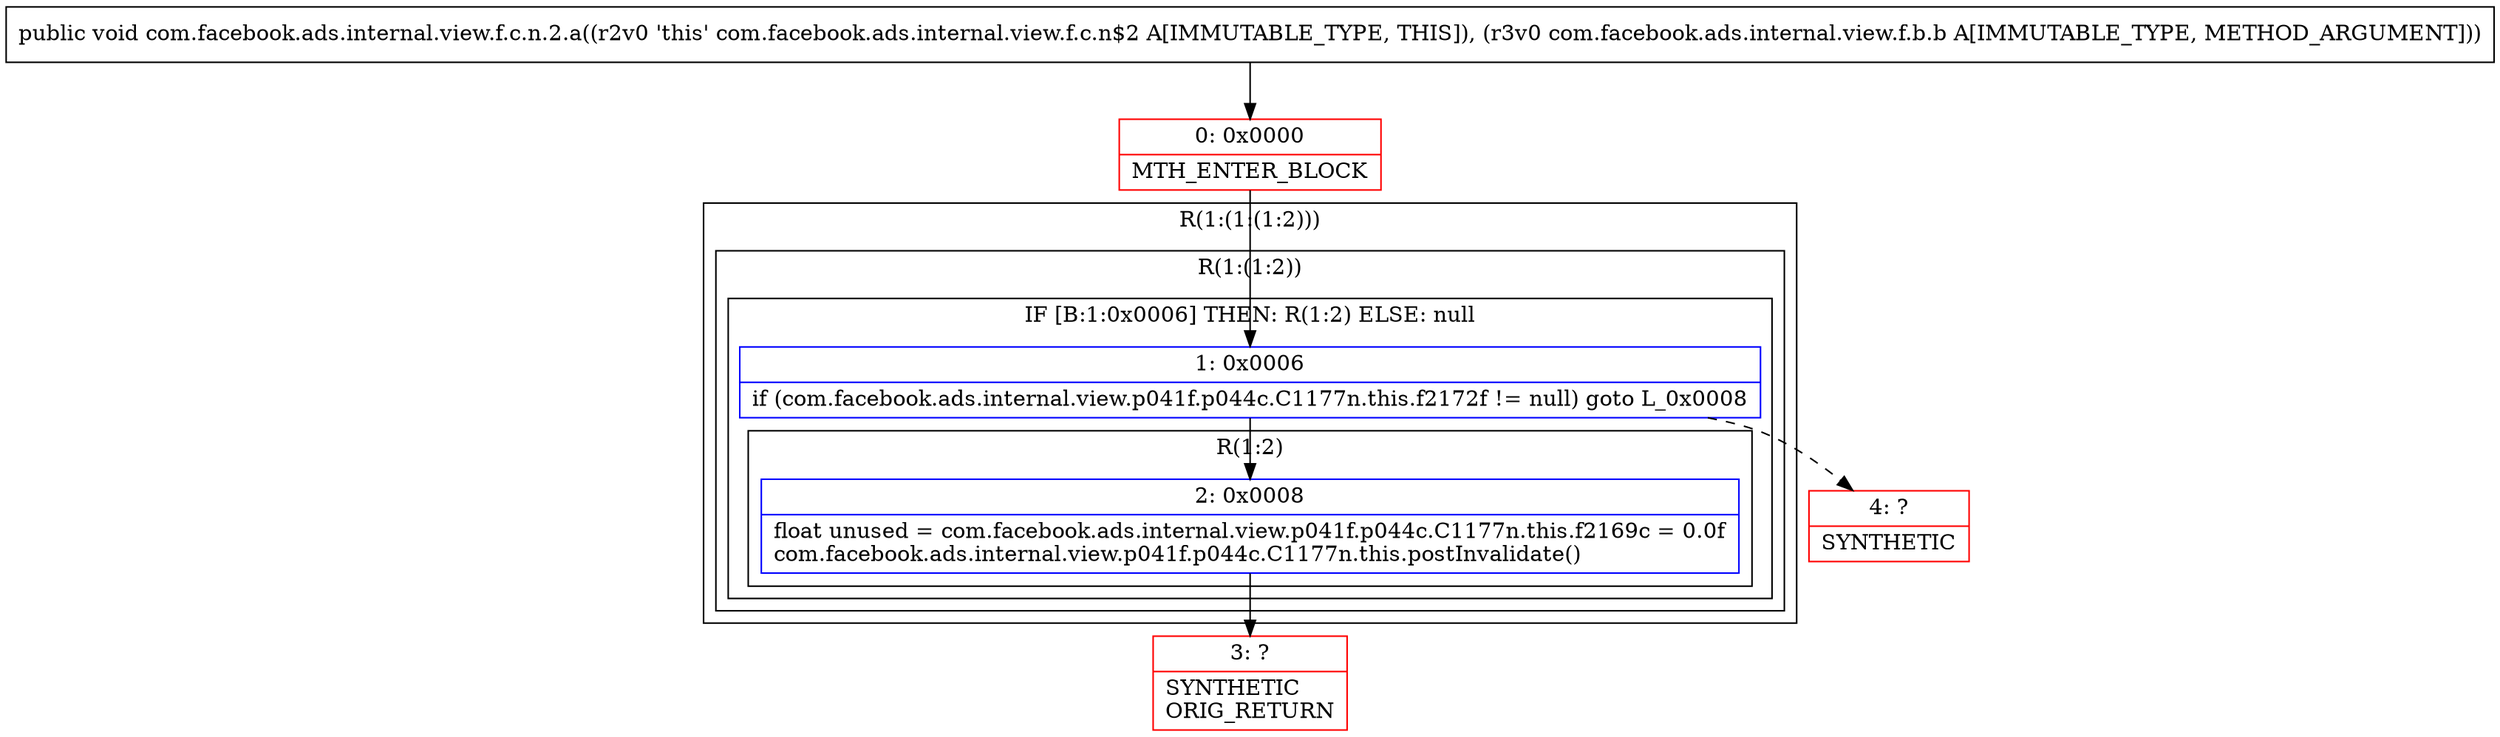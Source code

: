 digraph "CFG forcom.facebook.ads.internal.view.f.c.n.2.a(Lcom\/facebook\/ads\/internal\/view\/f\/b\/b;)V" {
subgraph cluster_Region_1619826843 {
label = "R(1:(1:(1:2)))";
node [shape=record,color=blue];
subgraph cluster_Region_1266005539 {
label = "R(1:(1:2))";
node [shape=record,color=blue];
subgraph cluster_IfRegion_1185038637 {
label = "IF [B:1:0x0006] THEN: R(1:2) ELSE: null";
node [shape=record,color=blue];
Node_1 [shape=record,label="{1\:\ 0x0006|if (com.facebook.ads.internal.view.p041f.p044c.C1177n.this.f2172f != null) goto L_0x0008\l}"];
subgraph cluster_Region_2117633003 {
label = "R(1:2)";
node [shape=record,color=blue];
Node_2 [shape=record,label="{2\:\ 0x0008|float unused = com.facebook.ads.internal.view.p041f.p044c.C1177n.this.f2169c = 0.0f\lcom.facebook.ads.internal.view.p041f.p044c.C1177n.this.postInvalidate()\l}"];
}
}
}
}
Node_0 [shape=record,color=red,label="{0\:\ 0x0000|MTH_ENTER_BLOCK\l}"];
Node_3 [shape=record,color=red,label="{3\:\ ?|SYNTHETIC\lORIG_RETURN\l}"];
Node_4 [shape=record,color=red,label="{4\:\ ?|SYNTHETIC\l}"];
MethodNode[shape=record,label="{public void com.facebook.ads.internal.view.f.c.n.2.a((r2v0 'this' com.facebook.ads.internal.view.f.c.n$2 A[IMMUTABLE_TYPE, THIS]), (r3v0 com.facebook.ads.internal.view.f.b.b A[IMMUTABLE_TYPE, METHOD_ARGUMENT])) }"];
MethodNode -> Node_0;
Node_1 -> Node_2;
Node_1 -> Node_4[style=dashed];
Node_2 -> Node_3;
Node_0 -> Node_1;
}

